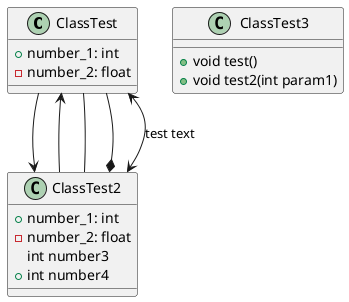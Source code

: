 @startuml

class ClassTest {
  +number_1: int
  -number_2: float
}

class ClassTest2 {
  +number_1: int
  -number_2: float
  int number3
  +int number4
}

class ClassTest3 {
  +void test()
  +void test2(int param1)
}

ClassTest --> ClassTest2
ClassTest <-- ClassTest2
ClassTest -- ClassTest2
ClassTest --* ClassTest2
ClassTest <--> ClassTest2 : test text

@enduml
